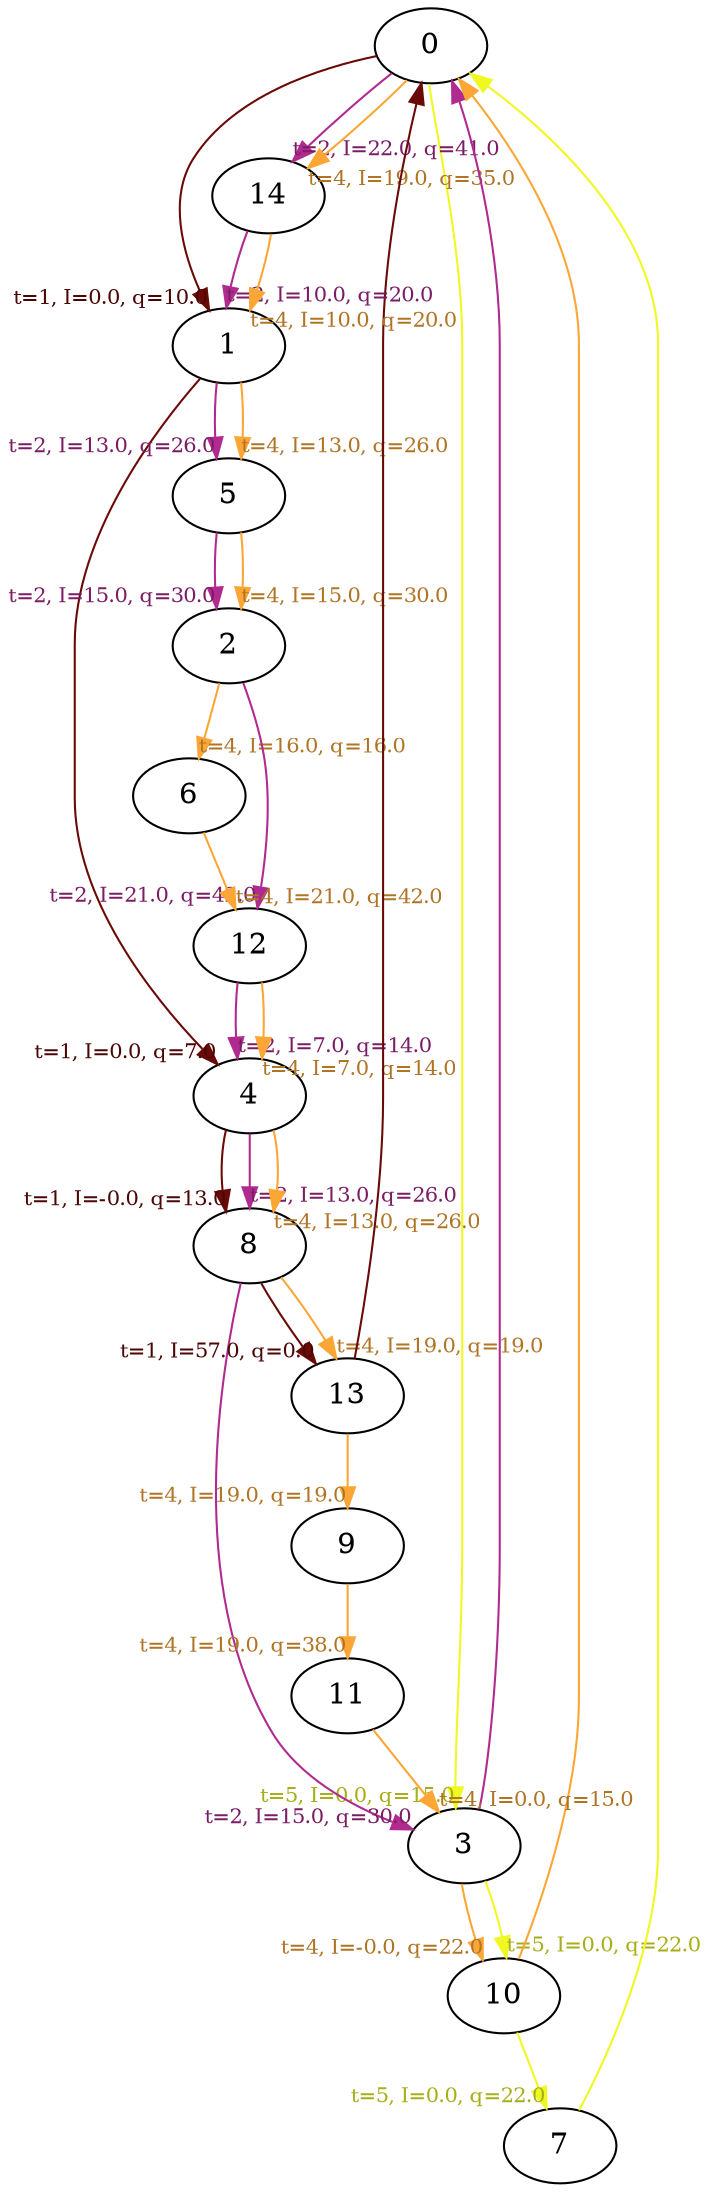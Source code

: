 digraph "PRP_instances/A_014_ABS1_15_1graph" {
	0 [pos="2.4815618221258133,1.81651376146789!"]
	1 [pos="1.5444685466377441,2.9174311926605503!"]
	2 [pos="1.3188720173535793,5.761467889908257!"]
	3 [pos="4.945770065075922,1.1559633027522935!"]
	4 [pos="6.9587852494577005,5.963302752293578!"]
	5 [pos="0.27765726681127983,5.6880733944954125!"]
	6 [pos="4.633405639913232,7.3577981651376145!"]
	7 [pos="4.321041214750542,2.256880733944954!"]
	8 [pos="8.27765726681128,4.36697247706422!"]
	9 [pos="6.490238611713666,3.5596330275229358!"]
	10 [pos="4.806941431670282,1.853211009174312!"]
	11 [pos="7.72234273318872,0.25688073394495414!"]
	12 [pos="5.414316702819956,8.256880733944953!"]
	13 [pos="7.3058568329718,3.908256880733945!"]
	14 [pos="1.3709327548806942,1.3027522935779816!"]
	0 -> 1 [color="#6a 0a7" fontcolor="#4a 075" fontsize=10 headlabel="t=1, I=0.0, q=10.0"]
	1 -> 4 [color="#6a 0a7" fontcolor="#4a 075" fontsize=10 headlabel="t=1, I=0.0, q=7.0"]
	4 -> 8 [color="#6a 0a7" fontcolor="#4a 075" fontsize=10 headlabel="t=1, I=-0.0, q=13.0"]
	8 -> 13 [color="#6a 0a7" fontcolor="#4a 075" fontsize=10 headlabel="t=1, I=57.0, q=0.0"]
	13 -> 0 [color="#6a 0a7"]
	0 -> 14 [color="#b02a8f" fontcolor="#7b1d64" fontsize=10 headlabel="t=2, I=22.0, q=41.0"]
	14 -> 1 [color="#b02a8f" fontcolor="#7b1d64" fontsize=10 headlabel="t=2, I=10.0, q=20.0"]
	1 -> 5 [color="#b02a8f" fontcolor="#7b1d64" fontsize=10 headlabel="t=2, I=13.0, q=26.0"]
	5 -> 2 [color="#b02a8f" fontcolor="#7b1d64" fontsize=10 headlabel="t=2, I=15.0, q=30.0"]
	2 -> 12 [color="#b02a8f" fontcolor="#7b1d64" fontsize=10 headlabel="t=2, I=21.0, q=42.0"]
	12 -> 4 [color="#b02a8f" fontcolor="#7b1d64" fontsize=10 headlabel="t=2, I=7.0, q=14.0"]
	4 -> 8 [color="#b02a8f" fontcolor="#7b1d64" fontsize=10 headlabel="t=2, I=13.0, q=26.0"]
	8 -> 3 [color="#b02a8f" fontcolor="#7b1d64" fontsize=10 headlabel="t=2, I=15.0, q=30.0"]
	3 -> 0 [color="#b02a8f"]
	0 -> 14 [color="#fca635" fontcolor="#b07425" fontsize=10 headlabel="t=4, I=19.0, q=35.0"]
	14 -> 1 [color="#fca635" fontcolor="#b07425" fontsize=10 headlabel="t=4, I=10.0, q=20.0"]
	1 -> 5 [color="#fca635" fontcolor="#b07425" fontsize=10 headlabel="t=4, I=13.0, q=26.0"]
	5 -> 2 [color="#fca635" fontcolor="#b07425" fontsize=10 headlabel="t=4, I=15.0, q=30.0"]
	2 -> 6 [color="#fca635" fontcolor="#b07425" fontsize=10 headlabel="t=4, I=16.0, q=16.0"]
	6 -> 12 [color="#fca635" fontcolor="#b07425" fontsize=10 headlabel="t=4, I=21.0, q=42.0"]
	12 -> 4 [color="#fca635" fontcolor="#b07425" fontsize=10 headlabel="t=4, I=7.0, q=14.0"]
	4 -> 8 [color="#fca635" fontcolor="#b07425" fontsize=10 headlabel="t=4, I=13.0, q=26.0"]
	8 -> 13 [color="#fca635" fontcolor="#b07425" fontsize=10 headlabel="t=4, I=19.0, q=19.0"]
	13 -> 9 [color="#fca635" fontcolor="#b07425" fontsize=10 headlabel="t=4, I=19.0, q=19.0"]
	9 -> 11 [color="#fca635" fontcolor="#b07425" fontsize=10 headlabel="t=4, I=19.0, q=38.0"]
	11 -> 3 [color="#fca635" fontcolor="#b07425" fontsize=10 headlabel="t=4, I=0.0, q=15.0"]
	3 -> 10 [color="#fca635" fontcolor="#b07425" fontsize=10 headlabel="t=4, I=-0.0, q=22.0"]
	10 -> 0 [color="#fca635"]
	0 -> 3 [color="#eff821" fontcolor="#a7ae17" fontsize=10 headlabel="t=5, I=0.0, q=15.0"]
	3 -> 10 [color="#eff821" fontcolor="#a7ae17" fontsize=10 headlabel="t=5, I=0.0, q=22.0"]
	10 -> 7 [color="#eff821" fontcolor="#a7ae17" fontsize=10 headlabel="t=5, I=0.0, q=22.0"]
	7 -> 0 [color="#eff821"]
}

